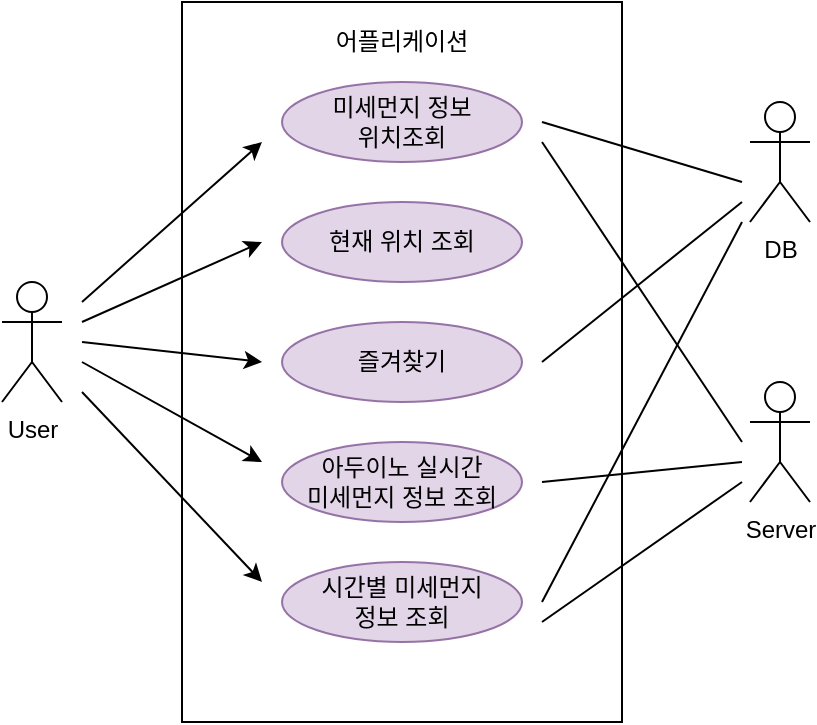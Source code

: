 <mxfile version="13.5.8"><diagram id="t5lotYzbrECCsRfBPi8f" name="Page-1"><mxGraphModel dx="652" dy="409" grid="1" gridSize="10" guides="1" tooltips="1" connect="1" arrows="1" fold="1" page="1" pageScale="1" pageWidth="827" pageHeight="1169" math="0" shadow="0"><root><mxCell id="0"/><mxCell id="1" parent="0"/><mxCell id="UFxPltO3jW2GzDc0380W-1" value="User" style="shape=umlActor;verticalLabelPosition=bottom;verticalAlign=top;html=1;outlineConnect=0;" vertex="1" parent="1"><mxGeometry x="40" y="170" width="30" height="60" as="geometry"/></mxCell><mxCell id="UFxPltO3jW2GzDc0380W-3" value="" style="rounded=0;whiteSpace=wrap;html=1;" vertex="1" parent="1"><mxGeometry x="130" y="30" width="220" height="360" as="geometry"/></mxCell><mxCell id="UFxPltO3jW2GzDc0380W-4" value="어플리케이션" style="text;html=1;strokeColor=none;fillColor=none;align=center;verticalAlign=middle;whiteSpace=wrap;rounded=0;" vertex="1" parent="1"><mxGeometry x="200" y="40" width="80" height="20" as="geometry"/></mxCell><mxCell id="UFxPltO3jW2GzDc0380W-5" value="미세먼지 정보 &lt;br&gt;위치조회" style="ellipse;whiteSpace=wrap;html=1;fillColor=#e1d5e7;strokeColor=#9673a6;" vertex="1" parent="1"><mxGeometry x="180" y="70" width="120" height="40" as="geometry"/></mxCell><mxCell id="UFxPltO3jW2GzDc0380W-6" value="DB" style="shape=umlActor;verticalLabelPosition=bottom;verticalAlign=top;html=1;outlineConnect=0;" vertex="1" parent="1"><mxGeometry x="414" y="80" width="30" height="60" as="geometry"/></mxCell><mxCell id="UFxPltO3jW2GzDc0380W-7" value="Server" style="shape=umlActor;verticalLabelPosition=bottom;verticalAlign=top;html=1;outlineConnect=0;" vertex="1" parent="1"><mxGeometry x="414" y="220" width="30" height="60" as="geometry"/></mxCell><mxCell id="UFxPltO3jW2GzDc0380W-12" value="현재 위치 조회" style="ellipse;whiteSpace=wrap;html=1;fillColor=#e1d5e7;strokeColor=#9673a6;" vertex="1" parent="1"><mxGeometry x="180" y="130" width="120" height="40" as="geometry"/></mxCell><mxCell id="UFxPltO3jW2GzDc0380W-13" value="즐겨찾기" style="ellipse;whiteSpace=wrap;html=1;fillColor=#e1d5e7;strokeColor=#9673a6;" vertex="1" parent="1"><mxGeometry x="180" y="190" width="120" height="40" as="geometry"/></mxCell><mxCell id="UFxPltO3jW2GzDc0380W-14" value="아두이노 실시간 &lt;br&gt;미세먼지 정보 조회" style="ellipse;whiteSpace=wrap;html=1;fillColor=#e1d5e7;strokeColor=#9673a6;" vertex="1" parent="1"><mxGeometry x="180" y="250" width="120" height="40" as="geometry"/></mxCell><mxCell id="UFxPltO3jW2GzDc0380W-15" value="시간별 미세먼지 &lt;br&gt;정보 조회" style="ellipse;whiteSpace=wrap;html=1;fillColor=#e1d5e7;strokeColor=#9673a6;" vertex="1" parent="1"><mxGeometry x="180" y="310" width="120" height="40" as="geometry"/></mxCell><mxCell id="UFxPltO3jW2GzDc0380W-16" value="" style="endArrow=classic;html=1;" edge="1" parent="1"><mxGeometry width="50" height="50" relative="1" as="geometry"><mxPoint x="80" y="180" as="sourcePoint"/><mxPoint x="170" y="100" as="targetPoint"/></mxGeometry></mxCell><mxCell id="UFxPltO3jW2GzDc0380W-18" value="" style="endArrow=none;html=1;" edge="1" parent="1"><mxGeometry width="50" height="50" relative="1" as="geometry"><mxPoint x="310" y="90" as="sourcePoint"/><mxPoint x="410" y="120" as="targetPoint"/></mxGeometry></mxCell><mxCell id="UFxPltO3jW2GzDc0380W-19" value="" style="endArrow=classic;html=1;" edge="1" parent="1"><mxGeometry width="50" height="50" relative="1" as="geometry"><mxPoint x="80" y="190" as="sourcePoint"/><mxPoint x="170" y="150" as="targetPoint"/></mxGeometry></mxCell><mxCell id="UFxPltO3jW2GzDc0380W-20" value="" style="endArrow=classic;html=1;" edge="1" parent="1"><mxGeometry width="50" height="50" relative="1" as="geometry"><mxPoint x="80" y="200" as="sourcePoint"/><mxPoint x="170" y="210" as="targetPoint"/></mxGeometry></mxCell><mxCell id="UFxPltO3jW2GzDc0380W-21" value="" style="endArrow=none;html=1;" edge="1" parent="1"><mxGeometry width="50" height="50" relative="1" as="geometry"><mxPoint x="310" y="210" as="sourcePoint"/><mxPoint x="410" y="130" as="targetPoint"/></mxGeometry></mxCell><mxCell id="UFxPltO3jW2GzDc0380W-22" value="" style="endArrow=classic;html=1;" edge="1" parent="1"><mxGeometry width="50" height="50" relative="1" as="geometry"><mxPoint x="80" y="210" as="sourcePoint"/><mxPoint x="170" y="260" as="targetPoint"/></mxGeometry></mxCell><mxCell id="UFxPltO3jW2GzDc0380W-23" value="" style="endArrow=none;html=1;" edge="1" parent="1"><mxGeometry width="50" height="50" relative="1" as="geometry"><mxPoint x="310" y="270" as="sourcePoint"/><mxPoint x="410" y="260" as="targetPoint"/></mxGeometry></mxCell><mxCell id="UFxPltO3jW2GzDc0380W-24" value="" style="endArrow=none;html=1;" edge="1" parent="1"><mxGeometry width="50" height="50" relative="1" as="geometry"><mxPoint x="310" y="100" as="sourcePoint"/><mxPoint x="410" y="250" as="targetPoint"/></mxGeometry></mxCell><mxCell id="UFxPltO3jW2GzDc0380W-25" value="" style="endArrow=classic;html=1;" edge="1" parent="1"><mxGeometry width="50" height="50" relative="1" as="geometry"><mxPoint x="80" y="225" as="sourcePoint"/><mxPoint x="170" y="320" as="targetPoint"/></mxGeometry></mxCell><mxCell id="UFxPltO3jW2GzDc0380W-26" value="" style="endArrow=none;html=1;" edge="1" parent="1"><mxGeometry width="50" height="50" relative="1" as="geometry"><mxPoint x="310" y="330" as="sourcePoint"/><mxPoint x="410" y="140" as="targetPoint"/></mxGeometry></mxCell><mxCell id="UFxPltO3jW2GzDc0380W-27" value="" style="endArrow=none;html=1;" edge="1" parent="1"><mxGeometry width="50" height="50" relative="1" as="geometry"><mxPoint x="310" y="340" as="sourcePoint"/><mxPoint x="410" y="270" as="targetPoint"/></mxGeometry></mxCell></root></mxGraphModel></diagram></mxfile>